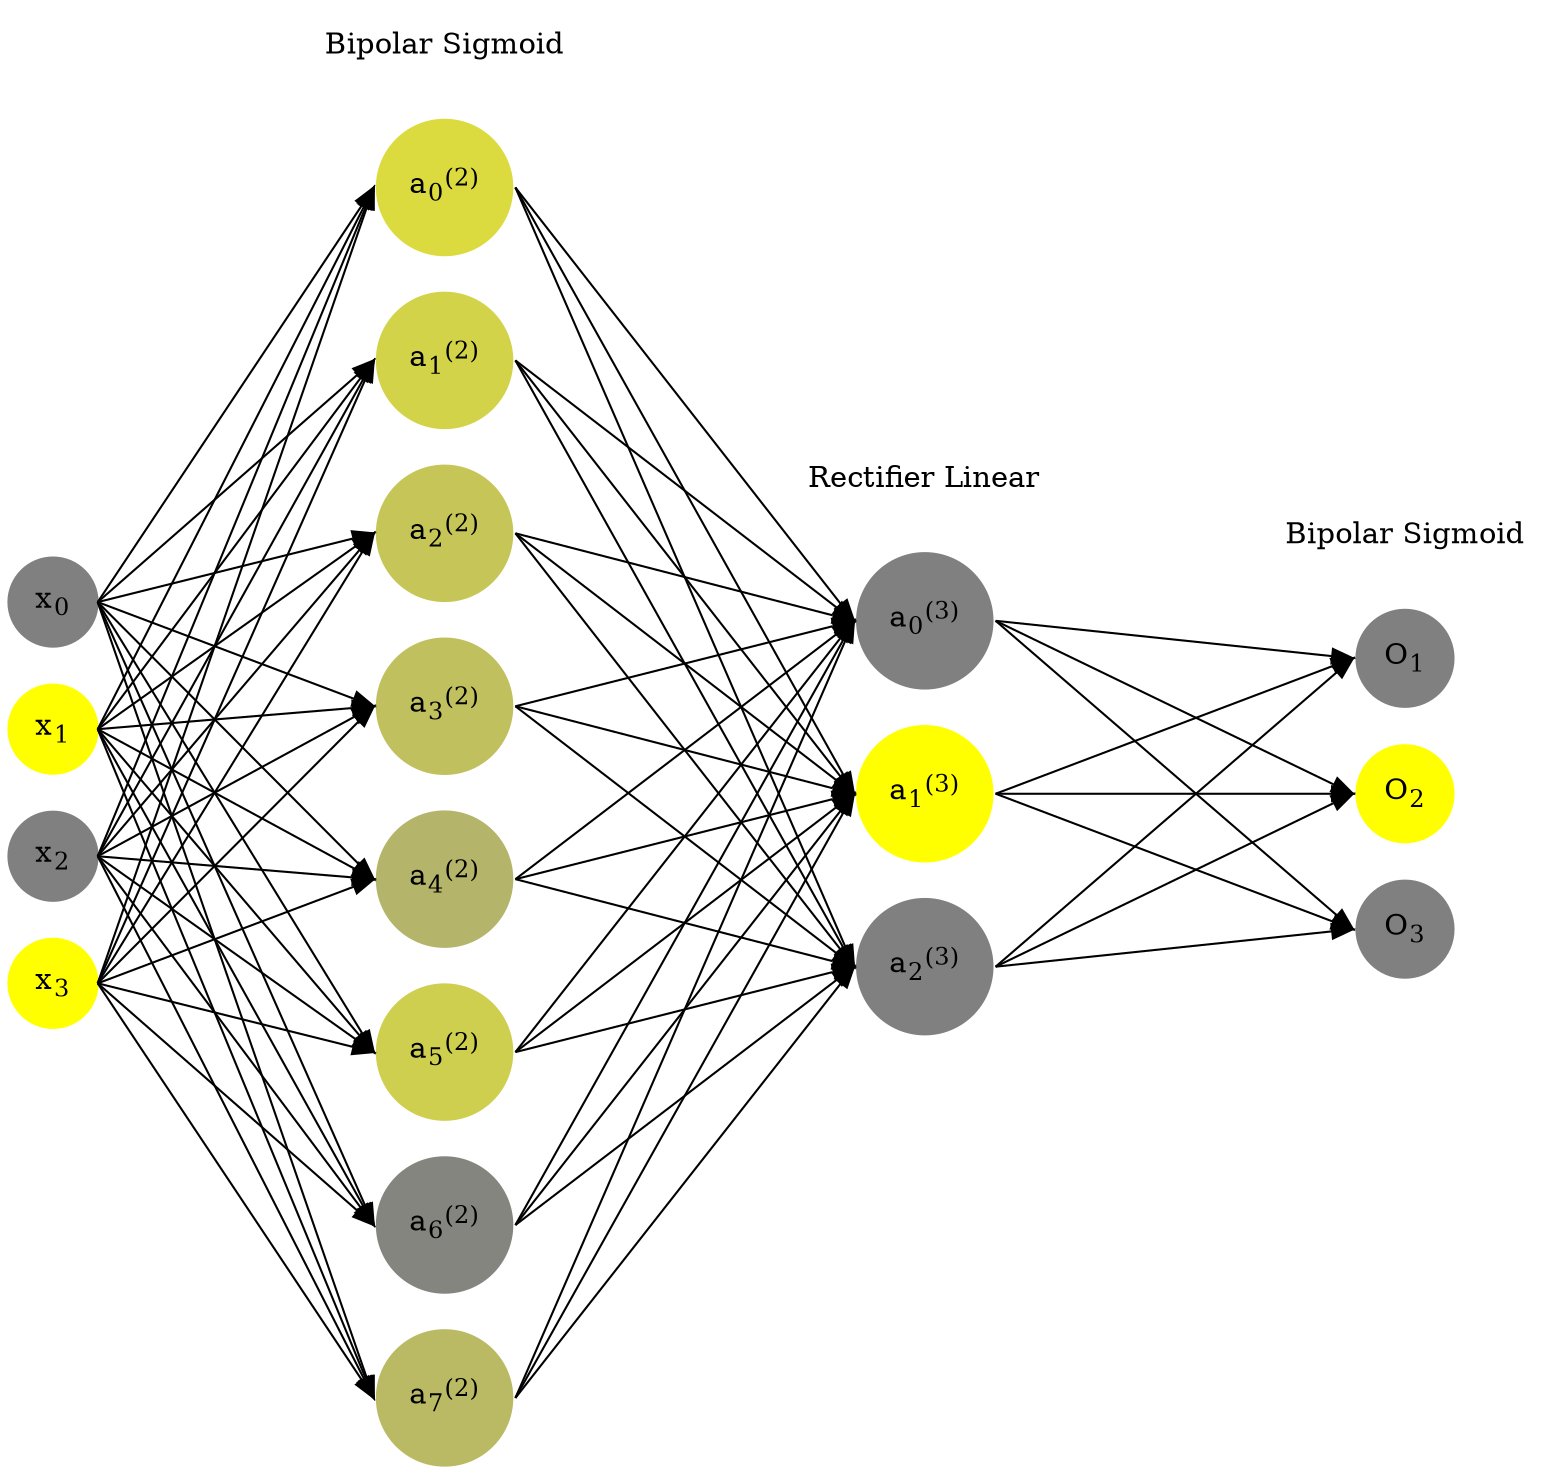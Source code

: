 digraph G {
	rankdir = LR;
	splines=false;
	edge[style=invis];
	ranksep= 1.4;
	{
	node [shape=circle, color="0.1667, 0.0, 0.5", style=filled, fillcolor="0.1667, 0.0, 0.5"];
	x0 [label=<x<sub>0</sub>>];
	}
	{
	node [shape=circle, color="0.1667, 1.0, 1.0", style=filled, fillcolor="0.1667, 1.0, 1.0"];
	x1 [label=<x<sub>1</sub>>];
	}
	{
	node [shape=circle, color="0.1667, 0.0, 0.5", style=filled, fillcolor="0.1667, 0.0, 0.5"];
	x2 [label=<x<sub>2</sub>>];
	}
	{
	node [shape=circle, color="0.1667, 1.0, 1.0", style=filled, fillcolor="0.1667, 1.0, 1.0"];
	x3 [label=<x<sub>3</sub>>];
	}
	{
	node [shape=circle, color="0.1667, 0.711666, 0.855833", style=filled, fillcolor="0.1667, 0.711666, 0.855833"];
	a02 [label=<a<sub>0</sub><sup>(2)</sup>>];
	}
	{
	node [shape=circle, color="0.1667, 0.652655, 0.826327", style=filled, fillcolor="0.1667, 0.652655, 0.826327"];
	a12 [label=<a<sub>1</sub><sup>(2)</sup>>];
	}
	{
	node [shape=circle, color="0.1667, 0.552749, 0.776374", style=filled, fillcolor="0.1667, 0.552749, 0.776374"];
	a22 [label=<a<sub>2</sub><sup>(2)</sup>>];
	}
	{
	node [shape=circle, color="0.1667, 0.504875, 0.752438", style=filled, fillcolor="0.1667, 0.504875, 0.752438"];
	a32 [label=<a<sub>3</sub><sup>(2)</sup>>];
	}
	{
	node [shape=circle, color="0.1667, 0.406841, 0.703421", style=filled, fillcolor="0.1667, 0.406841, 0.703421"];
	a42 [label=<a<sub>4</sub><sup>(2)</sup>>];
	}
	{
	node [shape=circle, color="0.1667, 0.614118, 0.807059", style=filled, fillcolor="0.1667, 0.614118, 0.807059"];
	a52 [label=<a<sub>5</sub><sup>(2)</sup>>];
	}
	{
	node [shape=circle, color="0.1667, 0.046125, 0.523063", style=filled, fillcolor="0.1667, 0.046125, 0.523063"];
	a62 [label=<a<sub>6</sub><sup>(2)</sup>>];
	}
	{
	node [shape=circle, color="0.1667, 0.459944, 0.729972", style=filled, fillcolor="0.1667, 0.459944, 0.729972"];
	a72 [label=<a<sub>7</sub><sup>(2)</sup>>];
	}
	{
	node [shape=circle, color="0.1667, 0.000000, 0.500000", style=filled, fillcolor="0.1667, 0.000000, 0.500000"];
	a03 [label=<a<sub>0</sub><sup>(3)</sup>>];
	}
	{
	node [shape=circle, color="0.1667, 2.702616, 1.851308", style=filled, fillcolor="0.1667, 2.702616, 1.851308"];
	a13 [label=<a<sub>1</sub><sup>(3)</sup>>];
	}
	{
	node [shape=circle, color="0.1667, 0.000000, 0.500000", style=filled, fillcolor="0.1667, 0.000000, 0.500000"];
	a23 [label=<a<sub>2</sub><sup>(3)</sup>>];
	}
	{
	node [shape=circle, color="0.1667, 0.0, 0.5", style=filled, fillcolor="0.1667, 0.0, 0.5"];
	O1 [label=<O<sub>1</sub>>];
	}
	{
	node [shape=circle, color="0.1667, 1.0, 1.0", style=filled, fillcolor="0.1667, 1.0, 1.0"];
	O2 [label=<O<sub>2</sub>>];
	}
	{
	node [shape=circle, color="0.1667, 0.0, 0.5", style=filled, fillcolor="0.1667, 0.0, 0.5"];
	O3 [label=<O<sub>3</sub>>];
	}
	{
	rank=same;
	x0->x1->x2->x3;
	}
	{
	rank=same;
	a02->a12->a22->a32->a42->a52->a62->a72;
	}
	{
	rank=same;
	a03->a13->a23;
	}
	{
	rank=same;
	O1->O2->O3;
	}
	l1 [shape=plaintext,label="Bipolar Sigmoid"];
	l1->a02;
	{rank=same; l1;a02};
	l2 [shape=plaintext,label="Rectifier Linear"];
	l2->a03;
	{rank=same; l2;a03};
	l3 [shape=plaintext,label="Bipolar Sigmoid"];
	l3->O1;
	{rank=same; l3;O1};
edge[style=solid, tailport=e, headport=w];
	{x0;x1;x2;x3} -> {a02;a12;a22;a32;a42;a52;a62;a72};
	{a02;a12;a22;a32;a42;a52;a62;a72} -> {a03;a13;a23};
	{a03;a13;a23} -> {O1,O2,O3};
}